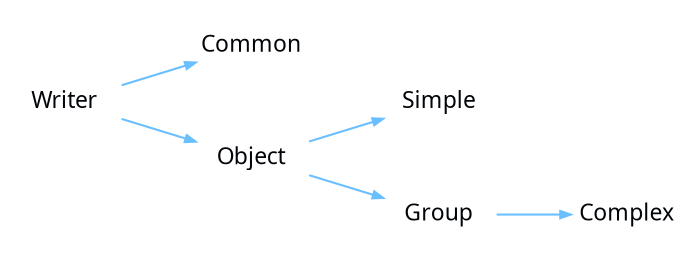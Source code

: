 digraph {
 rankdir = "LR"
 bgcolor = none;
 layout  = dot;
 edge [
   arrowsize = "0.5"
   color     = "#69BFFFFF"
 ]
 W2U9tt8[
   shape    = none
   label    = "Writer"
   margin   = "0.01"
   fontname = "Segoe UI"
   fontsize = "11"
   fontcolor= "#010509FF"
 ]
 Wac9tt8[
   shape    = none
   label    = "Common"
   margin   = "0.01"
   fontname = "Segoe UI"
   fontsize = "11"
   fontcolor= "#010509FF"
 ]
 duy9tt8[
   shape    = none
   label    = "Object"
   margin   = "0.01"
   fontname = "Segoe UI"
   fontsize = "11"
   fontcolor= "#010509FF"
 ]
 dLD9tt8[
   shape    = none
   label    = "Simple"
   margin   = "0.01"
   fontname = "Segoe UI"
   fontsize = "11"
   fontcolor= "#010509FF"
 ]
 drMJtt8[
   shape    = none
   label    = "Group"
   margin   = "0.01"
   fontname = "Segoe UI"
   fontsize = "11"
   fontcolor= "#010509FF"
 ]
 dAc9tt8[
   shape    = none
   label    = "Complex"
   margin   = "0.01"
   fontname = "Segoe UI"
   fontsize = "11"
   fontcolor= "#010509FF"
 ]
 drMJtt8->dAc9tt8
 duy9tt8->dLD9tt8
 duy9tt8->drMJtt8
 W2U9tt8->Wac9tt8
 W2U9tt8->duy9tt8
}
